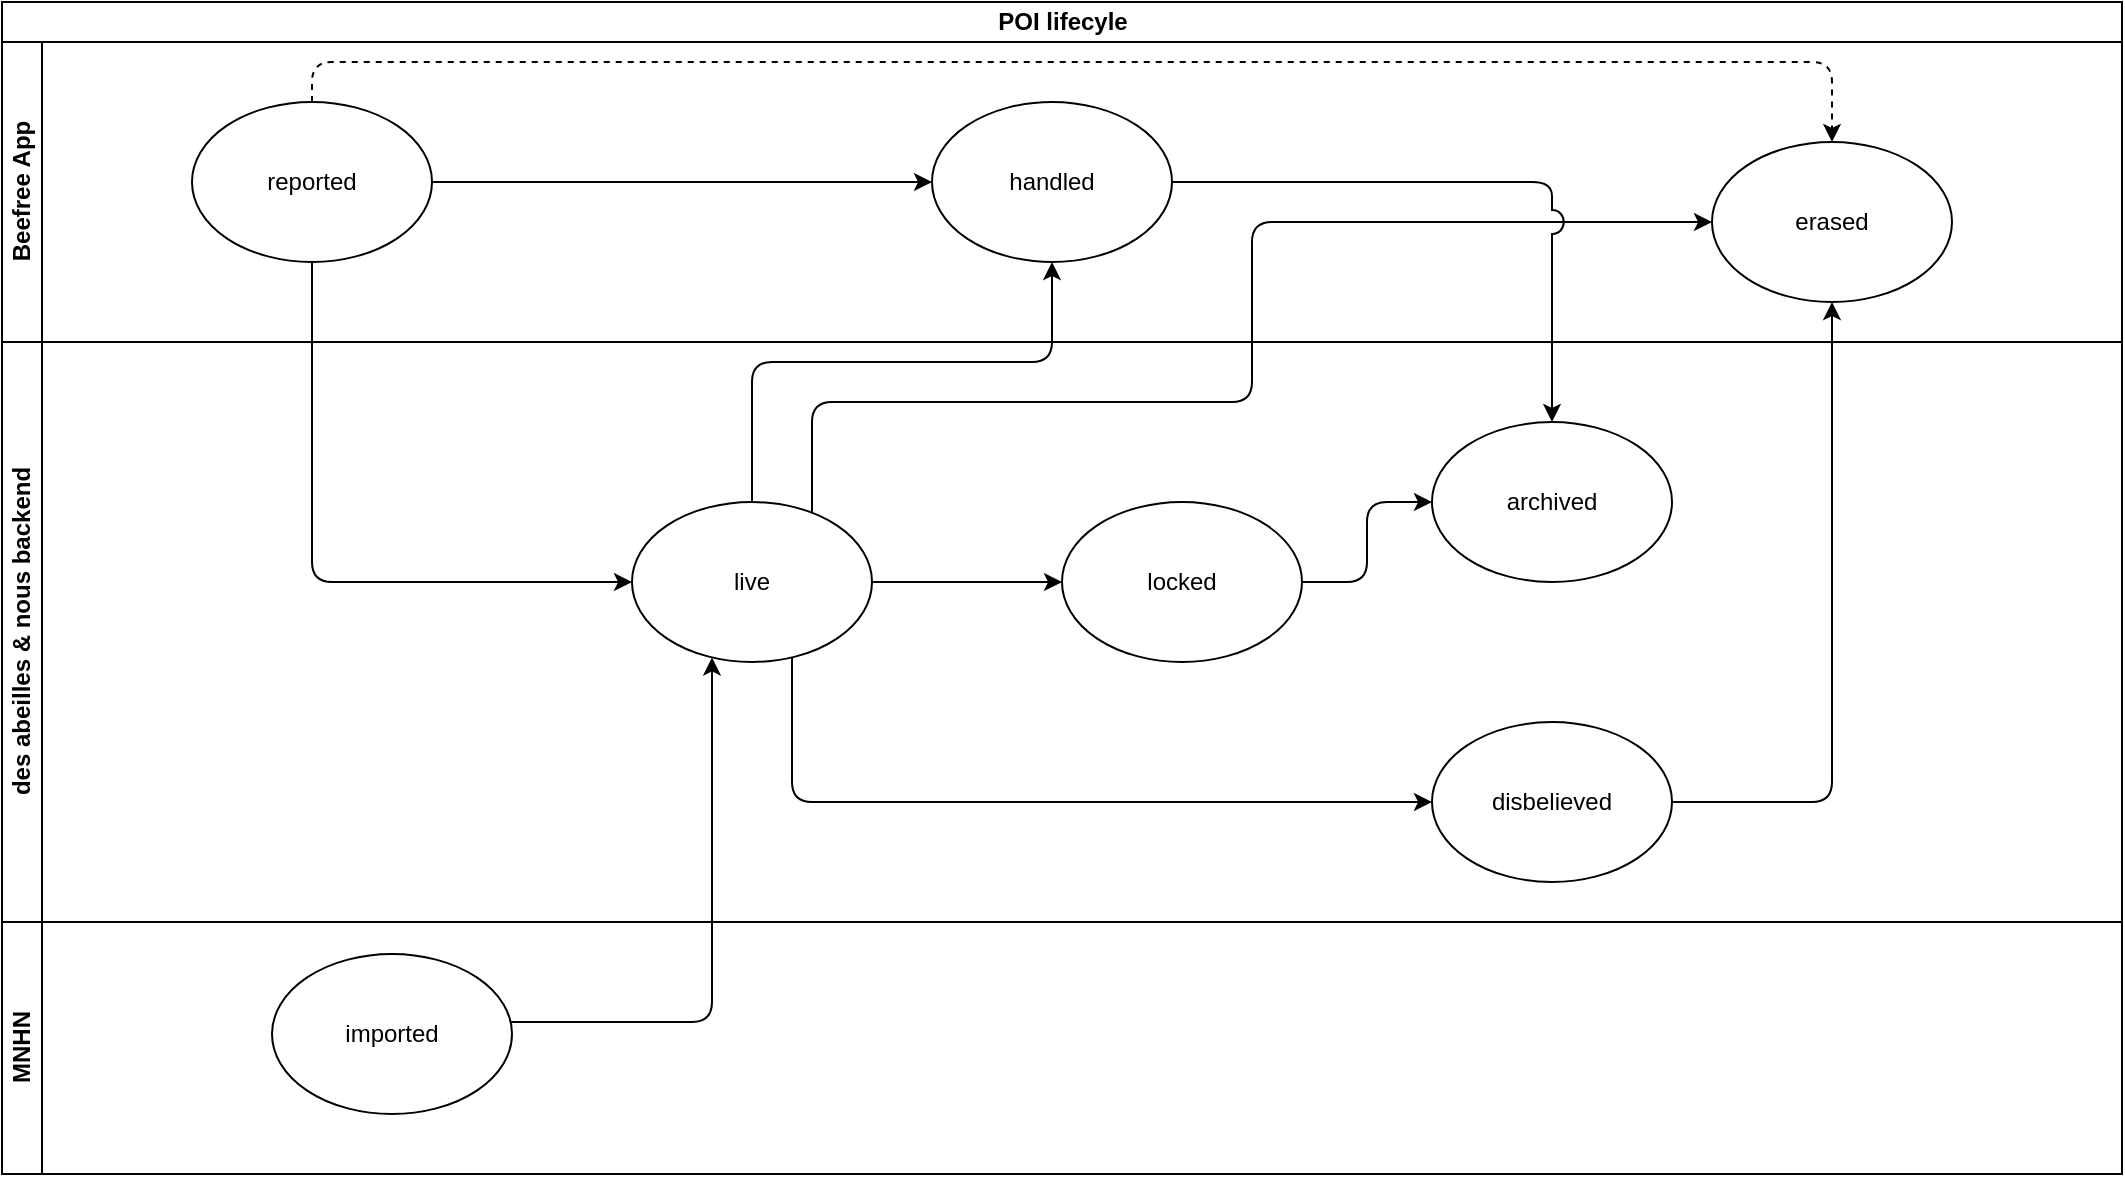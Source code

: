<mxfile version="23.0.2" type="github">
  <diagram id="07fea595-8f29-1299-0266-81d95cde20df" name="Page-1">
    <mxGraphModel dx="1235" dy="680" grid="1" gridSize="10" guides="1" tooltips="1" connect="1" arrows="1" fold="1" page="1" pageScale="1" pageWidth="1169" pageHeight="827" background="#ffffff" math="0" shadow="0">
      <root>
        <mxCell id="0" />
        <mxCell id="1" parent="0" />
        <mxCell id="9Bxwy5i8UHHY-k7EtiTk-217" value="POI lifecyle" style="swimlane;childLayout=stackLayout;resizeParent=1;resizeParentMax=0;horizontal=1;startSize=20;horizontalStack=0;html=1;" parent="1" vertex="1">
          <mxGeometry x="55" y="130" width="1060" height="586" as="geometry" />
        </mxCell>
        <mxCell id="9Bxwy5i8UHHY-k7EtiTk-218" value="Beefree App" style="swimlane;startSize=20;horizontal=0;html=1;" parent="9Bxwy5i8UHHY-k7EtiTk-217" vertex="1">
          <mxGeometry y="20" width="1060" height="150" as="geometry" />
        </mxCell>
        <mxCell id="PiLXQEKosG3rtWcj75W_-7" style="edgeStyle=orthogonalEdgeStyle;rounded=1;orthogonalLoop=1;jettySize=auto;html=1;curved=0;" edge="1" parent="9Bxwy5i8UHHY-k7EtiTk-218" source="PiLXQEKosG3rtWcj75W_-1" target="PiLXQEKosG3rtWcj75W_-4">
          <mxGeometry relative="1" as="geometry" />
        </mxCell>
        <mxCell id="PiLXQEKosG3rtWcj75W_-17" style="edgeStyle=orthogonalEdgeStyle;rounded=1;orthogonalLoop=1;jettySize=auto;html=1;entryX=0.5;entryY=0;entryDx=0;entryDy=0;curved=0;dashed=1;" edge="1" parent="9Bxwy5i8UHHY-k7EtiTk-218" source="PiLXQEKosG3rtWcj75W_-1" target="PiLXQEKosG3rtWcj75W_-16">
          <mxGeometry relative="1" as="geometry">
            <Array as="points">
              <mxPoint x="155" y="10" />
              <mxPoint x="915" y="10" />
            </Array>
          </mxGeometry>
        </mxCell>
        <mxCell id="PiLXQEKosG3rtWcj75W_-1" value="reported" style="ellipse;whiteSpace=wrap;html=1;" vertex="1" parent="9Bxwy5i8UHHY-k7EtiTk-218">
          <mxGeometry x="95" y="30" width="120" height="80" as="geometry" />
        </mxCell>
        <mxCell id="PiLXQEKosG3rtWcj75W_-4" value="handled" style="ellipse;whiteSpace=wrap;html=1;fillStyle=solid;" vertex="1" parent="9Bxwy5i8UHHY-k7EtiTk-218">
          <mxGeometry x="465" y="30" width="120" height="80" as="geometry" />
        </mxCell>
        <mxCell id="PiLXQEKosG3rtWcj75W_-16" value="erased" style="ellipse;whiteSpace=wrap;html=1;fillStyle=solid;" vertex="1" parent="9Bxwy5i8UHHY-k7EtiTk-218">
          <mxGeometry x="855" y="50" width="120" height="80" as="geometry" />
        </mxCell>
        <mxCell id="PiLXQEKosG3rtWcj75W_-3" value="" style="edgeStyle=orthogonalEdgeStyle;rounded=1;orthogonalLoop=1;jettySize=auto;html=1;curved=0;" edge="1" parent="9Bxwy5i8UHHY-k7EtiTk-217" source="PiLXQEKosG3rtWcj75W_-1" target="PiLXQEKosG3rtWcj75W_-2">
          <mxGeometry relative="1" as="geometry">
            <Array as="points">
              <mxPoint x="155" y="290" />
            </Array>
          </mxGeometry>
        </mxCell>
        <mxCell id="PiLXQEKosG3rtWcj75W_-6" style="edgeStyle=orthogonalEdgeStyle;rounded=1;orthogonalLoop=1;jettySize=auto;html=1;curved=0;" edge="1" parent="9Bxwy5i8UHHY-k7EtiTk-217" source="PiLXQEKosG3rtWcj75W_-2" target="PiLXQEKosG3rtWcj75W_-4">
          <mxGeometry relative="1" as="geometry">
            <Array as="points">
              <mxPoint x="375" y="180" />
              <mxPoint x="525" y="180" />
            </Array>
          </mxGeometry>
        </mxCell>
        <mxCell id="9Bxwy5i8UHHY-k7EtiTk-219" value="des abeilles &amp;amp; nous backend" style="swimlane;startSize=20;horizontal=0;html=1;strokeColor=default;" parent="9Bxwy5i8UHHY-k7EtiTk-217" vertex="1">
          <mxGeometry y="170" width="1060" height="290" as="geometry" />
        </mxCell>
        <mxCell id="PiLXQEKosG3rtWcj75W_-9" value="" style="edgeStyle=orthogonalEdgeStyle;rounded=1;orthogonalLoop=1;jettySize=auto;html=1;curved=0;" edge="1" parent="9Bxwy5i8UHHY-k7EtiTk-219" source="PiLXQEKosG3rtWcj75W_-2" target="PiLXQEKosG3rtWcj75W_-8">
          <mxGeometry relative="1" as="geometry">
            <Array as="points">
              <mxPoint x="395" y="230" />
            </Array>
          </mxGeometry>
        </mxCell>
        <mxCell id="PiLXQEKosG3rtWcj75W_-11" value="" style="edgeStyle=orthogonalEdgeStyle;rounded=1;orthogonalLoop=1;jettySize=auto;html=1;curved=0;" edge="1" parent="9Bxwy5i8UHHY-k7EtiTk-219" source="PiLXQEKosG3rtWcj75W_-2" target="PiLXQEKosG3rtWcj75W_-10">
          <mxGeometry relative="1" as="geometry">
            <Array as="points" />
          </mxGeometry>
        </mxCell>
        <mxCell id="PiLXQEKosG3rtWcj75W_-2" value="live" style="ellipse;whiteSpace=wrap;html=1;fillStyle=solid;" vertex="1" parent="9Bxwy5i8UHHY-k7EtiTk-219">
          <mxGeometry x="315" y="80" width="120" height="80" as="geometry" />
        </mxCell>
        <mxCell id="PiLXQEKosG3rtWcj75W_-8" value="disbelieved" style="ellipse;whiteSpace=wrap;html=1;fillStyle=solid;" vertex="1" parent="9Bxwy5i8UHHY-k7EtiTk-219">
          <mxGeometry x="715" y="190" width="120" height="80" as="geometry" />
        </mxCell>
        <mxCell id="PiLXQEKosG3rtWcj75W_-19" style="edgeStyle=orthogonalEdgeStyle;rounded=1;orthogonalLoop=1;jettySize=auto;html=1;" edge="1" parent="9Bxwy5i8UHHY-k7EtiTk-219" source="PiLXQEKosG3rtWcj75W_-10" target="PiLXQEKosG3rtWcj75W_-14">
          <mxGeometry relative="1" as="geometry" />
        </mxCell>
        <mxCell id="PiLXQEKosG3rtWcj75W_-10" value="locked" style="ellipse;whiteSpace=wrap;html=1;fillStyle=solid;" vertex="1" parent="9Bxwy5i8UHHY-k7EtiTk-219">
          <mxGeometry x="530" y="80" width="120" height="80" as="geometry" />
        </mxCell>
        <mxCell id="PiLXQEKosG3rtWcj75W_-14" value="archived" style="ellipse;whiteSpace=wrap;html=1;fillStyle=solid;" vertex="1" parent="9Bxwy5i8UHHY-k7EtiTk-219">
          <mxGeometry x="715" y="40" width="120" height="80" as="geometry" />
        </mxCell>
        <mxCell id="9Bxwy5i8UHHY-k7EtiTk-220" value="MNHN" style="swimlane;startSize=20;horizontal=0;html=1;swimlaneLine=1;" parent="9Bxwy5i8UHHY-k7EtiTk-217" vertex="1">
          <mxGeometry y="460" width="1060" height="126" as="geometry" />
        </mxCell>
        <mxCell id="PiLXQEKosG3rtWcj75W_-12" value="imported" style="ellipse;whiteSpace=wrap;html=1;fillStyle=solid;" vertex="1" parent="9Bxwy5i8UHHY-k7EtiTk-220">
          <mxGeometry x="135" y="16" width="120" height="80" as="geometry" />
        </mxCell>
        <mxCell id="PiLXQEKosG3rtWcj75W_-13" style="edgeStyle=orthogonalEdgeStyle;rounded=1;orthogonalLoop=1;jettySize=auto;html=1;curved=0;" edge="1" parent="9Bxwy5i8UHHY-k7EtiTk-217" source="PiLXQEKosG3rtWcj75W_-12" target="PiLXQEKosG3rtWcj75W_-2">
          <mxGeometry relative="1" as="geometry">
            <Array as="points">
              <mxPoint x="355" y="510" />
            </Array>
          </mxGeometry>
        </mxCell>
        <mxCell id="PiLXQEKosG3rtWcj75W_-18" style="edgeStyle=orthogonalEdgeStyle;rounded=1;orthogonalLoop=1;jettySize=auto;html=1;curved=0;" edge="1" parent="9Bxwy5i8UHHY-k7EtiTk-217" source="PiLXQEKosG3rtWcj75W_-8" target="PiLXQEKosG3rtWcj75W_-16">
          <mxGeometry relative="1" as="geometry" />
        </mxCell>
        <mxCell id="PiLXQEKosG3rtWcj75W_-20" style="edgeStyle=orthogonalEdgeStyle;rounded=1;orthogonalLoop=1;jettySize=auto;html=1;entryX=0;entryY=0.5;entryDx=0;entryDy=0;curved=0;" edge="1" parent="9Bxwy5i8UHHY-k7EtiTk-217" source="PiLXQEKosG3rtWcj75W_-2" target="PiLXQEKosG3rtWcj75W_-16">
          <mxGeometry relative="1" as="geometry">
            <Array as="points">
              <mxPoint x="405" y="200" />
              <mxPoint x="625" y="200" />
              <mxPoint x="625" y="110" />
            </Array>
          </mxGeometry>
        </mxCell>
        <mxCell id="PiLXQEKosG3rtWcj75W_-21" style="edgeStyle=orthogonalEdgeStyle;rounded=1;orthogonalLoop=1;jettySize=auto;html=1;curved=0;jumpStyle=arc;jumpSize=12;" edge="1" parent="9Bxwy5i8UHHY-k7EtiTk-217" source="PiLXQEKosG3rtWcj75W_-4" target="PiLXQEKosG3rtWcj75W_-14">
          <mxGeometry relative="1" as="geometry">
            <Array as="points">
              <mxPoint x="775" y="90" />
            </Array>
          </mxGeometry>
        </mxCell>
      </root>
    </mxGraphModel>
  </diagram>
</mxfile>
